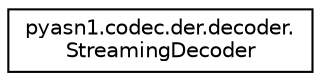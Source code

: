 digraph "Graphical Class Hierarchy"
{
 // LATEX_PDF_SIZE
  edge [fontname="Helvetica",fontsize="10",labelfontname="Helvetica",labelfontsize="10"];
  node [fontname="Helvetica",fontsize="10",shape=record];
  rankdir="LR";
  Node0 [label="pyasn1.codec.der.decoder.\lStreamingDecoder",height=0.2,width=0.4,color="black", fillcolor="white", style="filled",URL="$classpyasn1_1_1codec_1_1der_1_1decoder_1_1StreamingDecoder.html",tooltip=" "];
}
